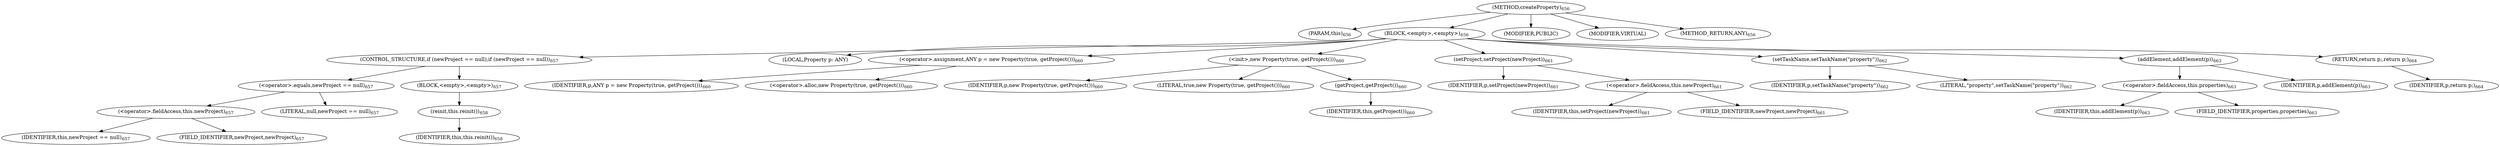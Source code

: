 digraph "createProperty" {  
"1401" [label = <(METHOD,createProperty)<SUB>656</SUB>> ]
"65" [label = <(PARAM,this)<SUB>656</SUB>> ]
"1402" [label = <(BLOCK,&lt;empty&gt;,&lt;empty&gt;)<SUB>656</SUB>> ]
"1403" [label = <(CONTROL_STRUCTURE,if (newProject == null),if (newProject == null))<SUB>657</SUB>> ]
"1404" [label = <(&lt;operator&gt;.equals,newProject == null)<SUB>657</SUB>> ]
"1405" [label = <(&lt;operator&gt;.fieldAccess,this.newProject)<SUB>657</SUB>> ]
"1406" [label = <(IDENTIFIER,this,newProject == null)<SUB>657</SUB>> ]
"1407" [label = <(FIELD_IDENTIFIER,newProject,newProject)<SUB>657</SUB>> ]
"1408" [label = <(LITERAL,null,newProject == null)<SUB>657</SUB>> ]
"1409" [label = <(BLOCK,&lt;empty&gt;,&lt;empty&gt;)<SUB>657</SUB>> ]
"1410" [label = <(reinit,this.reinit())<SUB>658</SUB>> ]
"64" [label = <(IDENTIFIER,this,this.reinit())<SUB>658</SUB>> ]
"68" [label = <(LOCAL,Property p: ANY)> ]
"1411" [label = <(&lt;operator&gt;.assignment,ANY p = new Property(true, getProject()))<SUB>660</SUB>> ]
"1412" [label = <(IDENTIFIER,p,ANY p = new Property(true, getProject()))<SUB>660</SUB>> ]
"1413" [label = <(&lt;operator&gt;.alloc,new Property(true, getProject()))<SUB>660</SUB>> ]
"1414" [label = <(&lt;init&gt;,new Property(true, getProject()))<SUB>660</SUB>> ]
"67" [label = <(IDENTIFIER,p,new Property(true, getProject()))<SUB>660</SUB>> ]
"1415" [label = <(LITERAL,true,new Property(true, getProject()))<SUB>660</SUB>> ]
"1416" [label = <(getProject,getProject())<SUB>660</SUB>> ]
"66" [label = <(IDENTIFIER,this,getProject())<SUB>660</SUB>> ]
"1417" [label = <(setProject,setProject(newProject))<SUB>661</SUB>> ]
"1418" [label = <(IDENTIFIER,p,setProject(newProject))<SUB>661</SUB>> ]
"1419" [label = <(&lt;operator&gt;.fieldAccess,this.newProject)<SUB>661</SUB>> ]
"1420" [label = <(IDENTIFIER,this,setProject(newProject))<SUB>661</SUB>> ]
"1421" [label = <(FIELD_IDENTIFIER,newProject,newProject)<SUB>661</SUB>> ]
"1422" [label = <(setTaskName,setTaskName(&quot;property&quot;))<SUB>662</SUB>> ]
"1423" [label = <(IDENTIFIER,p,setTaskName(&quot;property&quot;))<SUB>662</SUB>> ]
"1424" [label = <(LITERAL,&quot;property&quot;,setTaskName(&quot;property&quot;))<SUB>662</SUB>> ]
"1425" [label = <(addElement,addElement(p))<SUB>663</SUB>> ]
"1426" [label = <(&lt;operator&gt;.fieldAccess,this.properties)<SUB>663</SUB>> ]
"1427" [label = <(IDENTIFIER,this,addElement(p))<SUB>663</SUB>> ]
"1428" [label = <(FIELD_IDENTIFIER,properties,properties)<SUB>663</SUB>> ]
"1429" [label = <(IDENTIFIER,p,addElement(p))<SUB>663</SUB>> ]
"1430" [label = <(RETURN,return p;,return p;)<SUB>664</SUB>> ]
"1431" [label = <(IDENTIFIER,p,return p;)<SUB>664</SUB>> ]
"1432" [label = <(MODIFIER,PUBLIC)> ]
"1433" [label = <(MODIFIER,VIRTUAL)> ]
"1434" [label = <(METHOD_RETURN,ANY)<SUB>656</SUB>> ]
  "1401" -> "65" 
  "1401" -> "1402" 
  "1401" -> "1432" 
  "1401" -> "1433" 
  "1401" -> "1434" 
  "1402" -> "1403" 
  "1402" -> "68" 
  "1402" -> "1411" 
  "1402" -> "1414" 
  "1402" -> "1417" 
  "1402" -> "1422" 
  "1402" -> "1425" 
  "1402" -> "1430" 
  "1403" -> "1404" 
  "1403" -> "1409" 
  "1404" -> "1405" 
  "1404" -> "1408" 
  "1405" -> "1406" 
  "1405" -> "1407" 
  "1409" -> "1410" 
  "1410" -> "64" 
  "1411" -> "1412" 
  "1411" -> "1413" 
  "1414" -> "67" 
  "1414" -> "1415" 
  "1414" -> "1416" 
  "1416" -> "66" 
  "1417" -> "1418" 
  "1417" -> "1419" 
  "1419" -> "1420" 
  "1419" -> "1421" 
  "1422" -> "1423" 
  "1422" -> "1424" 
  "1425" -> "1426" 
  "1425" -> "1429" 
  "1426" -> "1427" 
  "1426" -> "1428" 
  "1430" -> "1431" 
}
